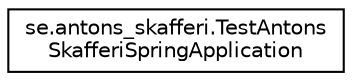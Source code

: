 digraph "Graphical Class Hierarchy"
{
 // LATEX_PDF_SIZE
  edge [fontname="Helvetica",fontsize="10",labelfontname="Helvetica",labelfontsize="10"];
  node [fontname="Helvetica",fontsize="10",shape=record];
  rankdir="LR";
  Node0 [label="se.antons_skafferi.TestAntons\lSkafferiSpringApplication",height=0.2,width=0.4,color="black", fillcolor="white", style="filled",URL="$classse_1_1antons__skafferi_1_1_test_antons_skafferi_spring_application.html",tooltip=" "];
}
